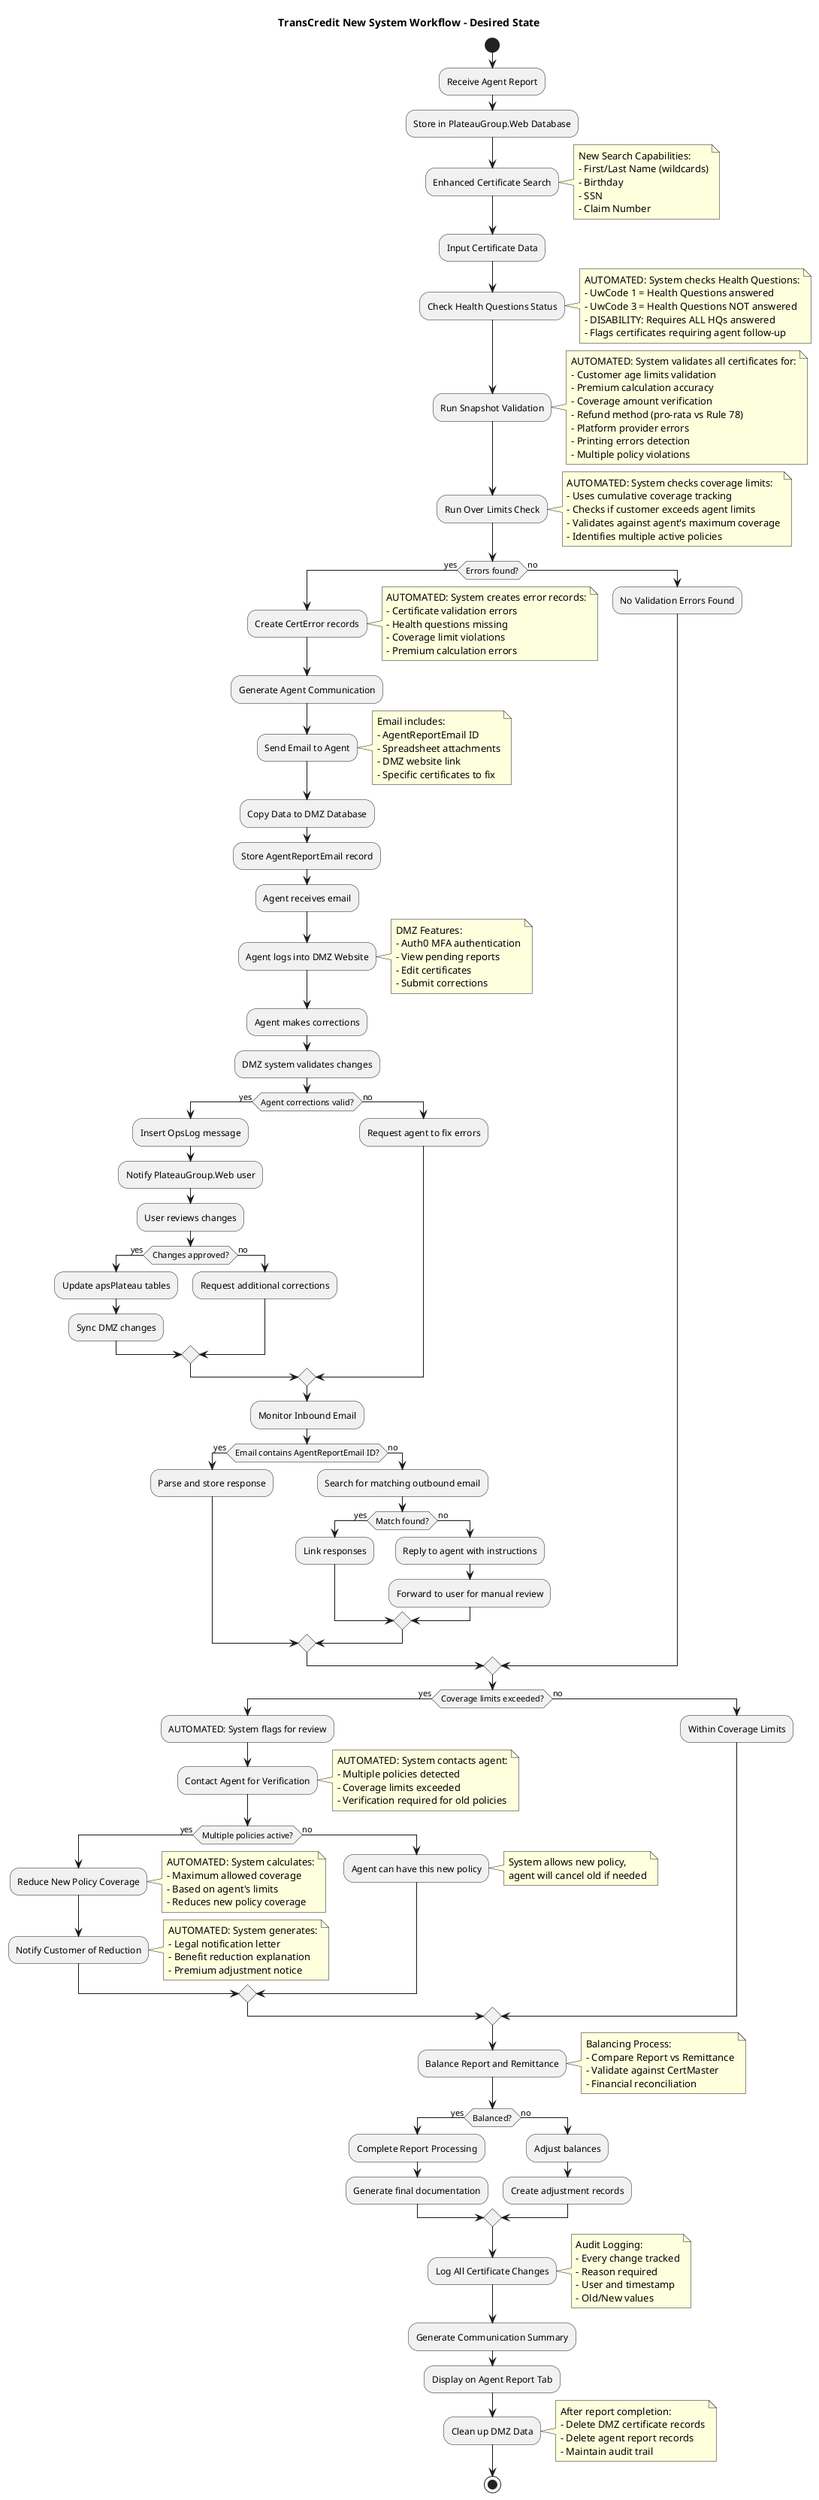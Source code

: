 @startuml
title TransCredit New System Workflow - Desired State

start

:Receive Agent Report;
:Store in PlateauGroup.Web Database;

:Enhanced Certificate Search;
note right
  New Search Capabilities:
  - First/Last Name (wildcards)
  - Birthday
  - SSN
  - Claim Number
end note

:Input Certificate Data;
:Check Health Questions Status;
note right
  AUTOMATED: System checks Health Questions:
  - UwCode 1 = Health Questions answered
  - UwCode 3 = Health Questions NOT answered
  - DISABILITY: Requires ALL HQs answered
  - Flags certificates requiring agent follow-up
end note

:Run Snapshot Validation;
note right
  AUTOMATED: System validates all certificates for:
  - Customer age limits validation
  - Premium calculation accuracy
  - Coverage amount verification
  - Refund method (pro-rata vs Rule 78)
  - Platform provider errors
  - Printing errors detection
  - Multiple policy violations
end note

:Run Over Limits Check;
note right
  AUTOMATED: System checks coverage limits:
  - Uses cumulative coverage tracking
  - Checks if customer exceeds agent limits
  - Validates against agent's maximum coverage
  - Identifies multiple active policies
end note

if (Errors found?) then (yes)
  :Create CertError records;
  note right
    AUTOMATED: System creates error records:
    - Certificate validation errors
    - Health questions missing
    - Coverage limit violations
    - Premium calculation errors
  end note
  
  :Generate Agent Communication;
  
  :Send Email to Agent;
  note right
    Email includes:
    - AgentReportEmail ID
    - Spreadsheet attachments
    - DMZ website link
    - Specific certificates to fix
  end note
  
  :Copy Data to DMZ Database;
  :Store AgentReportEmail record;
  
  :Agent receives email;
  :Agent logs into DMZ Website;
  note right
    DMZ Features:
    - Auth0 MFA authentication
    - View pending reports
    - Edit certificates
    - Submit corrections
  end note
  
  :Agent makes corrections;
  :DMZ system validates changes;
  
  if (Agent corrections valid?) then (yes)
    :Insert OpsLog message;
    :Notify PlateauGroup.Web user;
    
    :User reviews changes;
    if (Changes approved?) then (yes)
      :Update apsPlateau tables;
      :Sync DMZ changes;
    else (no)
      :Request additional corrections;
    endif
  else (no)
    :Request agent to fix errors;
  endif
  
  :Monitor Inbound Email;
  if (Email contains AgentReportEmail ID?) then (yes)
    :Parse and store response;
  else (no)
    :Search for matching outbound email;
    if (Match found?) then (yes)
      :Link responses;
    else (no)
      :Reply to agent with instructions;
      :Forward to user for manual review;
    endif
  endif
  
else (no)
  :No Validation Errors Found;
endif

if (Coverage limits exceeded?) then (yes)
  :AUTOMATED: System flags for review;
  :Contact Agent for Verification;
  note right
    AUTOMATED: System contacts agent:
    - Multiple policies detected
    - Coverage limits exceeded
    - Verification required for old policies
  end note
  
  if (Multiple policies active?) then (yes)
    :Reduce New Policy Coverage;
    note right
      AUTOMATED: System calculates:
      - Maximum allowed coverage
      - Based on agent's limits
      - Reduces new policy coverage
    end note
    
    :Notify Customer of Reduction;
    note right
      AUTOMATED: System generates:
      - Legal notification letter
      - Benefit reduction explanation
      - Premium adjustment notice
    end note
  else (no)
    :Agent can have this new policy;
    note right
      System allows new policy,
      agent will cancel old if needed
    end note
  endif
else (no)
  :Within Coverage Limits;
endif

:Balance Report and Remittance;
note right
  Balancing Process:
  - Compare Report vs Remittance
  - Validate against CertMaster
  - Financial reconciliation
end note

if (Balanced?) then (yes)
  :Complete Report Processing;
  :Generate final documentation;
else (no)
  :Adjust balances;
  :Create adjustment records;
endif

:Log All Certificate Changes;
note right
  Audit Logging:
  - Every change tracked
  - Reason required
  - User and timestamp
  - Old/New values
end note

:Generate Communication Summary;
:Display on Agent Report Tab;

:Clean up DMZ Data;
note right
  After report completion:
  - Delete DMZ certificate records
  - Delete agent report records
  - Maintain audit trail
end note

stop

@enduml
